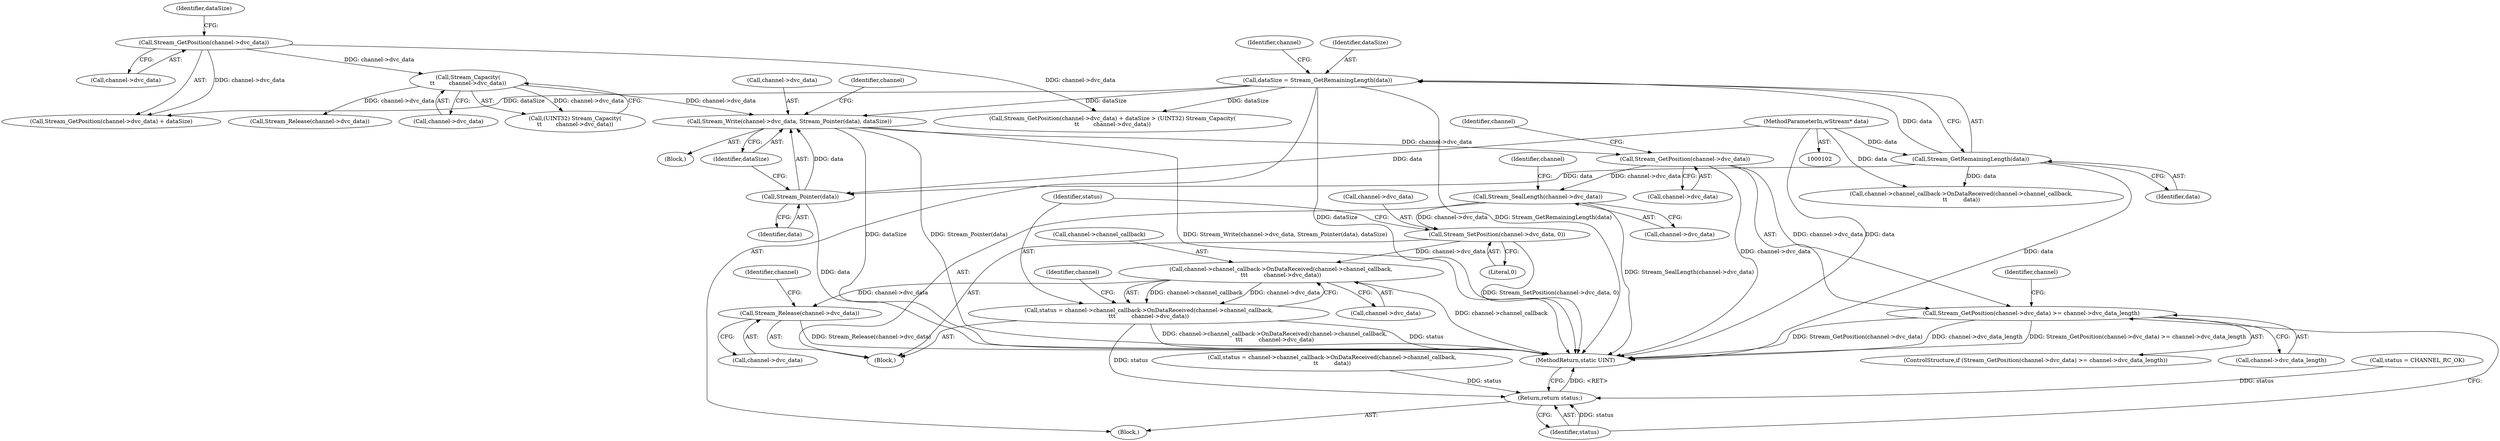 digraph "1_FreeRDP_baee520e3dd9be6511c45a14c5f5e77784de1471_6@pointer" {
"1000184" [label="(Call,Stream_GetPosition(channel->dvc_data))"];
"1000175" [label="(Call,Stream_Write(channel->dvc_data, Stream_Pointer(data), dataSize))"];
"1000153" [label="(Call,Stream_Capacity(\n\t\t        channel->dvc_data))"];
"1000146" [label="(Call,Stream_GetPosition(channel->dvc_data))"];
"1000179" [label="(Call,Stream_Pointer(data))"];
"1000116" [label="(Call,Stream_GetRemainingLength(data))"];
"1000106" [label="(MethodParameterIn,wStream* data)"];
"1000114" [label="(Call,dataSize = Stream_GetRemainingLength(data))"];
"1000183" [label="(Call,Stream_GetPosition(channel->dvc_data) >= channel->dvc_data_length)"];
"1000192" [label="(Call,Stream_SealLength(channel->dvc_data))"];
"1000196" [label="(Call,Stream_SetPosition(channel->dvc_data, 0))"];
"1000203" [label="(Call,channel->channel_callback->OnDataReceived(channel->channel_callback,\n\t\t\t         channel->dvc_data))"];
"1000201" [label="(Call,status = channel->channel_callback->OnDataReceived(channel->channel_callback,\n\t\t\t         channel->dvc_data))"];
"1000228" [label="(Return,return status;)"];
"1000210" [label="(Call,Stream_Release(channel->dvc_data))"];
"1000191" [label="(Block,)"];
"1000106" [label="(MethodParameterIn,wStream* data)"];
"1000197" [label="(Call,channel->dvc_data)"];
"1000146" [label="(Call,Stream_GetPosition(channel->dvc_data))"];
"1000164" [label="(Call,Stream_Release(channel->dvc_data))"];
"1000176" [label="(Call,channel->dvc_data)"];
"1000230" [label="(MethodReturn,static UINT)"];
"1000223" [label="(Call,channel->channel_callback->OnDataReceived(channel->channel_callback,\n\t\t         data))"];
"1000229" [label="(Identifier,status)"];
"1000183" [label="(Call,Stream_GetPosition(channel->dvc_data) >= channel->dvc_data_length)"];
"1000116" [label="(Call,Stream_GetRemainingLength(data))"];
"1000114" [label="(Call,dataSize = Stream_GetRemainingLength(data))"];
"1000179" [label="(Call,Stream_Pointer(data))"];
"1000200" [label="(Literal,0)"];
"1000180" [label="(Identifier,data)"];
"1000194" [label="(Identifier,channel)"];
"1000144" [label="(Call,Stream_GetPosition(channel->dvc_data) + dataSize > (UINT32) Stream_Capacity(\n\t\t        channel->dvc_data))"];
"1000192" [label="(Call,Stream_SealLength(channel->dvc_data))"];
"1000147" [label="(Call,channel->dvc_data)"];
"1000207" [label="(Call,channel->dvc_data)"];
"1000107" [label="(Block,)"];
"1000198" [label="(Identifier,channel)"];
"1000221" [label="(Call,status = channel->channel_callback->OnDataReceived(channel->channel_callback,\n\t\t         data))"];
"1000154" [label="(Call,channel->dvc_data)"];
"1000186" [label="(Identifier,channel)"];
"1000151" [label="(Call,(UINT32) Stream_Capacity(\n\t\t        channel->dvc_data))"];
"1000203" [label="(Call,channel->channel_callback->OnDataReceived(channel->channel_callback,\n\t\t\t         channel->dvc_data))"];
"1000109" [label="(Call,status = CHANNEL_RC_OK)"];
"1000181" [label="(Identifier,dataSize)"];
"1000193" [label="(Call,channel->dvc_data)"];
"1000210" [label="(Call,Stream_Release(channel->dvc_data))"];
"1000150" [label="(Identifier,dataSize)"];
"1000115" [label="(Identifier,dataSize)"];
"1000212" [label="(Identifier,channel)"];
"1000153" [label="(Call,Stream_Capacity(\n\t\t        channel->dvc_data))"];
"1000202" [label="(Identifier,status)"];
"1000142" [label="(Block,)"];
"1000185" [label="(Call,channel->dvc_data)"];
"1000188" [label="(Call,channel->dvc_data_length)"];
"1000204" [label="(Call,channel->channel_callback)"];
"1000216" [label="(Identifier,channel)"];
"1000201" [label="(Call,status = channel->channel_callback->OnDataReceived(channel->channel_callback,\n\t\t\t         channel->dvc_data))"];
"1000228" [label="(Return,return status;)"];
"1000184" [label="(Call,Stream_GetPosition(channel->dvc_data))"];
"1000196" [label="(Call,Stream_SetPosition(channel->dvc_data, 0))"];
"1000189" [label="(Identifier,channel)"];
"1000175" [label="(Call,Stream_Write(channel->dvc_data, Stream_Pointer(data), dataSize))"];
"1000117" [label="(Identifier,data)"];
"1000182" [label="(ControlStructure,if (Stream_GetPosition(channel->dvc_data) >= channel->dvc_data_length))"];
"1000119" [label="(Identifier,channel)"];
"1000211" [label="(Call,channel->dvc_data)"];
"1000145" [label="(Call,Stream_GetPosition(channel->dvc_data) + dataSize)"];
"1000184" -> "1000183"  [label="AST: "];
"1000184" -> "1000185"  [label="CFG: "];
"1000185" -> "1000184"  [label="AST: "];
"1000189" -> "1000184"  [label="CFG: "];
"1000184" -> "1000230"  [label="DDG: channel->dvc_data"];
"1000184" -> "1000183"  [label="DDG: channel->dvc_data"];
"1000175" -> "1000184"  [label="DDG: channel->dvc_data"];
"1000184" -> "1000192"  [label="DDG: channel->dvc_data"];
"1000175" -> "1000142"  [label="AST: "];
"1000175" -> "1000181"  [label="CFG: "];
"1000176" -> "1000175"  [label="AST: "];
"1000179" -> "1000175"  [label="AST: "];
"1000181" -> "1000175"  [label="AST: "];
"1000186" -> "1000175"  [label="CFG: "];
"1000175" -> "1000230"  [label="DDG: dataSize"];
"1000175" -> "1000230"  [label="DDG: Stream_Pointer(data)"];
"1000175" -> "1000230"  [label="DDG: Stream_Write(channel->dvc_data, Stream_Pointer(data), dataSize)"];
"1000153" -> "1000175"  [label="DDG: channel->dvc_data"];
"1000179" -> "1000175"  [label="DDG: data"];
"1000114" -> "1000175"  [label="DDG: dataSize"];
"1000153" -> "1000151"  [label="AST: "];
"1000153" -> "1000154"  [label="CFG: "];
"1000154" -> "1000153"  [label="AST: "];
"1000151" -> "1000153"  [label="CFG: "];
"1000153" -> "1000151"  [label="DDG: channel->dvc_data"];
"1000146" -> "1000153"  [label="DDG: channel->dvc_data"];
"1000153" -> "1000164"  [label="DDG: channel->dvc_data"];
"1000146" -> "1000145"  [label="AST: "];
"1000146" -> "1000147"  [label="CFG: "];
"1000147" -> "1000146"  [label="AST: "];
"1000150" -> "1000146"  [label="CFG: "];
"1000146" -> "1000144"  [label="DDG: channel->dvc_data"];
"1000146" -> "1000145"  [label="DDG: channel->dvc_data"];
"1000179" -> "1000180"  [label="CFG: "];
"1000180" -> "1000179"  [label="AST: "];
"1000181" -> "1000179"  [label="CFG: "];
"1000179" -> "1000230"  [label="DDG: data"];
"1000116" -> "1000179"  [label="DDG: data"];
"1000106" -> "1000179"  [label="DDG: data"];
"1000116" -> "1000114"  [label="AST: "];
"1000116" -> "1000117"  [label="CFG: "];
"1000117" -> "1000116"  [label="AST: "];
"1000114" -> "1000116"  [label="CFG: "];
"1000116" -> "1000230"  [label="DDG: data"];
"1000116" -> "1000114"  [label="DDG: data"];
"1000106" -> "1000116"  [label="DDG: data"];
"1000116" -> "1000223"  [label="DDG: data"];
"1000106" -> "1000102"  [label="AST: "];
"1000106" -> "1000230"  [label="DDG: data"];
"1000106" -> "1000223"  [label="DDG: data"];
"1000114" -> "1000107"  [label="AST: "];
"1000115" -> "1000114"  [label="AST: "];
"1000119" -> "1000114"  [label="CFG: "];
"1000114" -> "1000230"  [label="DDG: dataSize"];
"1000114" -> "1000230"  [label="DDG: Stream_GetRemainingLength(data)"];
"1000114" -> "1000144"  [label="DDG: dataSize"];
"1000114" -> "1000145"  [label="DDG: dataSize"];
"1000183" -> "1000182"  [label="AST: "];
"1000183" -> "1000188"  [label="CFG: "];
"1000188" -> "1000183"  [label="AST: "];
"1000194" -> "1000183"  [label="CFG: "];
"1000229" -> "1000183"  [label="CFG: "];
"1000183" -> "1000230"  [label="DDG: Stream_GetPosition(channel->dvc_data)"];
"1000183" -> "1000230"  [label="DDG: channel->dvc_data_length"];
"1000183" -> "1000230"  [label="DDG: Stream_GetPosition(channel->dvc_data) >= channel->dvc_data_length"];
"1000192" -> "1000191"  [label="AST: "];
"1000192" -> "1000193"  [label="CFG: "];
"1000193" -> "1000192"  [label="AST: "];
"1000198" -> "1000192"  [label="CFG: "];
"1000192" -> "1000230"  [label="DDG: Stream_SealLength(channel->dvc_data)"];
"1000192" -> "1000196"  [label="DDG: channel->dvc_data"];
"1000196" -> "1000191"  [label="AST: "];
"1000196" -> "1000200"  [label="CFG: "];
"1000197" -> "1000196"  [label="AST: "];
"1000200" -> "1000196"  [label="AST: "];
"1000202" -> "1000196"  [label="CFG: "];
"1000196" -> "1000230"  [label="DDG: Stream_SetPosition(channel->dvc_data, 0)"];
"1000196" -> "1000203"  [label="DDG: channel->dvc_data"];
"1000203" -> "1000201"  [label="AST: "];
"1000203" -> "1000207"  [label="CFG: "];
"1000204" -> "1000203"  [label="AST: "];
"1000207" -> "1000203"  [label="AST: "];
"1000201" -> "1000203"  [label="CFG: "];
"1000203" -> "1000230"  [label="DDG: channel->channel_callback"];
"1000203" -> "1000201"  [label="DDG: channel->channel_callback"];
"1000203" -> "1000201"  [label="DDG: channel->dvc_data"];
"1000203" -> "1000210"  [label="DDG: channel->dvc_data"];
"1000201" -> "1000191"  [label="AST: "];
"1000202" -> "1000201"  [label="AST: "];
"1000212" -> "1000201"  [label="CFG: "];
"1000201" -> "1000230"  [label="DDG: channel->channel_callback->OnDataReceived(channel->channel_callback,\n\t\t\t         channel->dvc_data)"];
"1000201" -> "1000230"  [label="DDG: status"];
"1000201" -> "1000228"  [label="DDG: status"];
"1000228" -> "1000107"  [label="AST: "];
"1000228" -> "1000229"  [label="CFG: "];
"1000229" -> "1000228"  [label="AST: "];
"1000230" -> "1000228"  [label="CFG: "];
"1000228" -> "1000230"  [label="DDG: <RET>"];
"1000229" -> "1000228"  [label="DDG: status"];
"1000221" -> "1000228"  [label="DDG: status"];
"1000109" -> "1000228"  [label="DDG: status"];
"1000210" -> "1000191"  [label="AST: "];
"1000210" -> "1000211"  [label="CFG: "];
"1000211" -> "1000210"  [label="AST: "];
"1000216" -> "1000210"  [label="CFG: "];
"1000210" -> "1000230"  [label="DDG: Stream_Release(channel->dvc_data)"];
}

